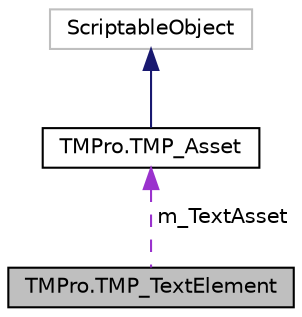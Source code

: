 digraph "TMPro.TMP_TextElement"
{
 // LATEX_PDF_SIZE
  edge [fontname="Helvetica",fontsize="10",labelfontname="Helvetica",labelfontsize="10"];
  node [fontname="Helvetica",fontsize="10",shape=record];
  Node1 [label="TMPro.TMP_TextElement",height=0.2,width=0.4,color="black", fillcolor="grey75", style="filled", fontcolor="black",tooltip="Base class for all text elements like Character and SpriteCharacter."];
  Node2 -> Node1 [dir="back",color="darkorchid3",fontsize="10",style="dashed",label=" m_TextAsset" ,fontname="Helvetica"];
  Node2 [label="TMPro.TMP_Asset",height=0.2,width=0.4,color="black", fillcolor="white", style="filled",URL="$class_t_m_pro_1_1_t_m_p___asset.html",tooltip=" "];
  Node3 -> Node2 [dir="back",color="midnightblue",fontsize="10",style="solid",fontname="Helvetica"];
  Node3 [label="ScriptableObject",height=0.2,width=0.4,color="grey75", fillcolor="white", style="filled",tooltip=" "];
}
